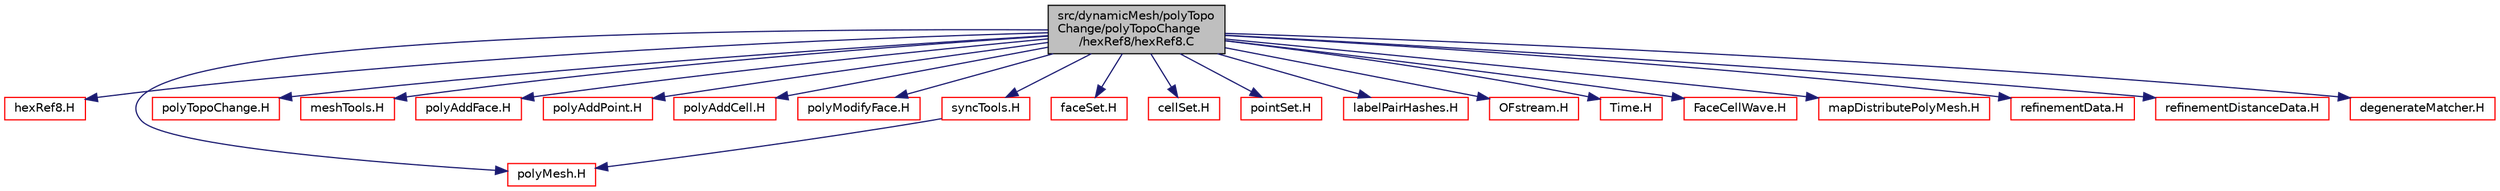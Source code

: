digraph "src/dynamicMesh/polyTopoChange/polyTopoChange/hexRef8/hexRef8.C"
{
  bgcolor="transparent";
  edge [fontname="Helvetica",fontsize="10",labelfontname="Helvetica",labelfontsize="10"];
  node [fontname="Helvetica",fontsize="10",shape=record];
  Node1 [label="src/dynamicMesh/polyTopo\lChange/polyTopoChange\l/hexRef8/hexRef8.C",height=0.2,width=0.4,color="black", fillcolor="grey75", style="filled" fontcolor="black"];
  Node1 -> Node2 [color="midnightblue",fontsize="10",style="solid",fontname="Helvetica"];
  Node2 [label="hexRef8.H",height=0.2,width=0.4,color="red",URL="$hexRef8_8H.html"];
  Node1 -> Node3 [color="midnightblue",fontsize="10",style="solid",fontname="Helvetica"];
  Node3 [label="polyMesh.H",height=0.2,width=0.4,color="red",URL="$polyMesh_8H.html"];
  Node1 -> Node4 [color="midnightblue",fontsize="10",style="solid",fontname="Helvetica"];
  Node4 [label="polyTopoChange.H",height=0.2,width=0.4,color="red",URL="$polyTopoChange_8H.html"];
  Node1 -> Node5 [color="midnightblue",fontsize="10",style="solid",fontname="Helvetica"];
  Node5 [label="meshTools.H",height=0.2,width=0.4,color="red",URL="$meshTools_8H.html"];
  Node1 -> Node6 [color="midnightblue",fontsize="10",style="solid",fontname="Helvetica"];
  Node6 [label="polyAddFace.H",height=0.2,width=0.4,color="red",URL="$polyAddFace_8H.html"];
  Node1 -> Node7 [color="midnightblue",fontsize="10",style="solid",fontname="Helvetica"];
  Node7 [label="polyAddPoint.H",height=0.2,width=0.4,color="red",URL="$polyAddPoint_8H.html"];
  Node1 -> Node8 [color="midnightblue",fontsize="10",style="solid",fontname="Helvetica"];
  Node8 [label="polyAddCell.H",height=0.2,width=0.4,color="red",URL="$polyAddCell_8H.html"];
  Node1 -> Node9 [color="midnightblue",fontsize="10",style="solid",fontname="Helvetica"];
  Node9 [label="polyModifyFace.H",height=0.2,width=0.4,color="red",URL="$polyModifyFace_8H.html"];
  Node1 -> Node10 [color="midnightblue",fontsize="10",style="solid",fontname="Helvetica"];
  Node10 [label="syncTools.H",height=0.2,width=0.4,color="red",URL="$syncTools_8H.html"];
  Node10 -> Node3 [color="midnightblue",fontsize="10",style="solid",fontname="Helvetica"];
  Node1 -> Node11 [color="midnightblue",fontsize="10",style="solid",fontname="Helvetica"];
  Node11 [label="faceSet.H",height=0.2,width=0.4,color="red",URL="$faceSet_8H.html"];
  Node1 -> Node12 [color="midnightblue",fontsize="10",style="solid",fontname="Helvetica"];
  Node12 [label="cellSet.H",height=0.2,width=0.4,color="red",URL="$cellSet_8H.html"];
  Node1 -> Node13 [color="midnightblue",fontsize="10",style="solid",fontname="Helvetica"];
  Node13 [label="pointSet.H",height=0.2,width=0.4,color="red",URL="$pointSet_8H.html"];
  Node1 -> Node14 [color="midnightblue",fontsize="10",style="solid",fontname="Helvetica"];
  Node14 [label="labelPairHashes.H",height=0.2,width=0.4,color="red",URL="$labelPairHashes_8H.html",tooltip="A HashTable to objects of type &lt;T&gt; with a labelPair key. The hashing is based on labelPair (FixedList..."];
  Node1 -> Node15 [color="midnightblue",fontsize="10",style="solid",fontname="Helvetica"];
  Node15 [label="OFstream.H",height=0.2,width=0.4,color="red",URL="$OFstream_8H.html"];
  Node1 -> Node16 [color="midnightblue",fontsize="10",style="solid",fontname="Helvetica"];
  Node16 [label="Time.H",height=0.2,width=0.4,color="red",URL="$Time_8H.html"];
  Node1 -> Node17 [color="midnightblue",fontsize="10",style="solid",fontname="Helvetica"];
  Node17 [label="FaceCellWave.H",height=0.2,width=0.4,color="red",URL="$FaceCellWave_8H.html"];
  Node1 -> Node18 [color="midnightblue",fontsize="10",style="solid",fontname="Helvetica"];
  Node18 [label="mapDistributePolyMesh.H",height=0.2,width=0.4,color="red",URL="$mapDistributePolyMesh_8H.html"];
  Node1 -> Node19 [color="midnightblue",fontsize="10",style="solid",fontname="Helvetica"];
  Node19 [label="refinementData.H",height=0.2,width=0.4,color="red",URL="$refinementData_8H.html"];
  Node1 -> Node20 [color="midnightblue",fontsize="10",style="solid",fontname="Helvetica"];
  Node20 [label="refinementDistanceData.H",height=0.2,width=0.4,color="red",URL="$refinementDistanceData_8H.html"];
  Node1 -> Node21 [color="midnightblue",fontsize="10",style="solid",fontname="Helvetica"];
  Node21 [label="degenerateMatcher.H",height=0.2,width=0.4,color="red",URL="$degenerateMatcher_8H.html"];
}
